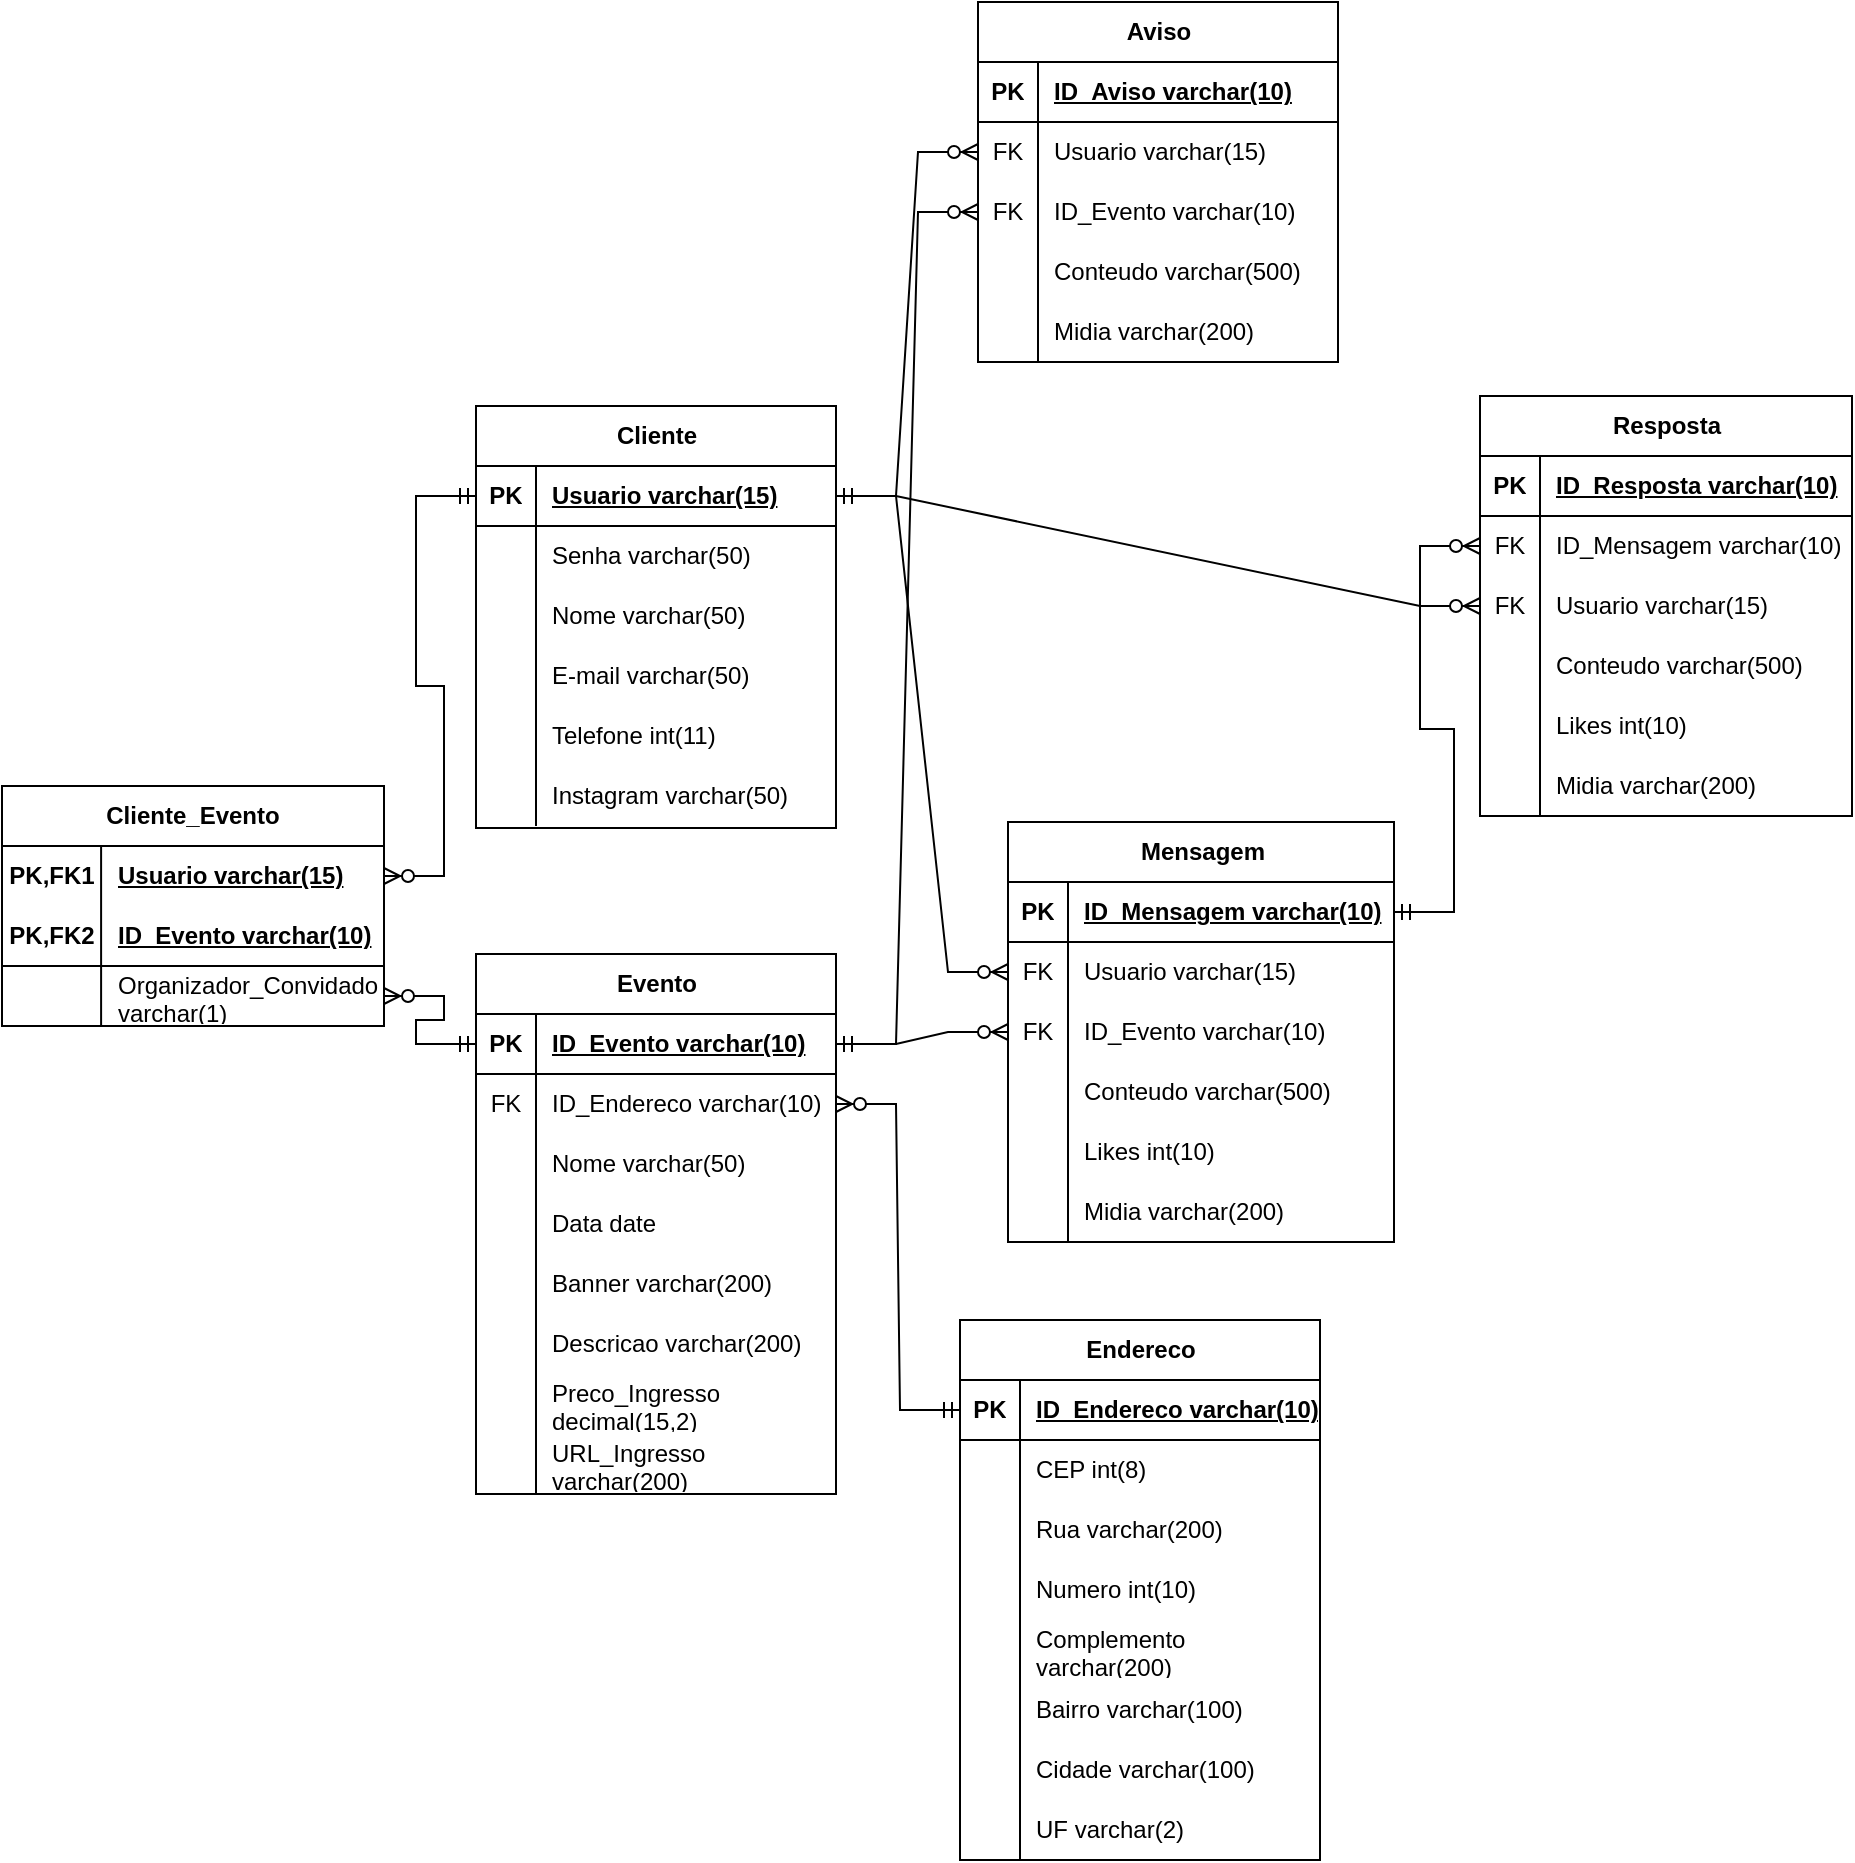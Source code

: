 <mxfile version="24.7.6">
  <diagram name="Página-1" id="jJqmHEJ5K1Vuz9QQ3Vk9">
    <mxGraphModel dx="1050" dy="1691" grid="0" gridSize="10" guides="1" tooltips="1" connect="1" arrows="1" fold="1" page="1" pageScale="1" pageWidth="827" pageHeight="1169" math="0" shadow="0">
      <root>
        <mxCell id="0" />
        <mxCell id="1" parent="0" />
        <mxCell id="68pgR6KiJydYzzByxqFR-1" value="Cliente" style="shape=table;startSize=30;container=1;collapsible=1;childLayout=tableLayout;fixedRows=1;rowLines=0;fontStyle=1;align=center;resizeLast=1;html=1;" vertex="1" parent="1">
          <mxGeometry x="247" y="132" width="180" height="211" as="geometry" />
        </mxCell>
        <mxCell id="68pgR6KiJydYzzByxqFR-2" value="" style="shape=tableRow;horizontal=0;startSize=0;swimlaneHead=0;swimlaneBody=0;fillColor=none;collapsible=0;dropTarget=0;points=[[0,0.5],[1,0.5]];portConstraint=eastwest;top=0;left=0;right=0;bottom=1;" vertex="1" parent="68pgR6KiJydYzzByxqFR-1">
          <mxGeometry y="30" width="180" height="30" as="geometry" />
        </mxCell>
        <mxCell id="68pgR6KiJydYzzByxqFR-3" value="PK" style="shape=partialRectangle;connectable=0;fillColor=none;top=0;left=0;bottom=0;right=0;fontStyle=1;overflow=hidden;whiteSpace=wrap;html=1;" vertex="1" parent="68pgR6KiJydYzzByxqFR-2">
          <mxGeometry width="30" height="30" as="geometry">
            <mxRectangle width="30" height="30" as="alternateBounds" />
          </mxGeometry>
        </mxCell>
        <mxCell id="68pgR6KiJydYzzByxqFR-4" value="Usuario varchar(15)&lt;span style=&quot;white-space: pre;&quot;&gt;&#x9;&lt;/span&gt;" style="shape=partialRectangle;connectable=0;fillColor=none;top=0;left=0;bottom=0;right=0;align=left;spacingLeft=6;fontStyle=5;overflow=hidden;whiteSpace=wrap;html=1;" vertex="1" parent="68pgR6KiJydYzzByxqFR-2">
          <mxGeometry x="30" width="150" height="30" as="geometry">
            <mxRectangle width="150" height="30" as="alternateBounds" />
          </mxGeometry>
        </mxCell>
        <mxCell id="68pgR6KiJydYzzByxqFR-5" value="" style="shape=tableRow;horizontal=0;startSize=0;swimlaneHead=0;swimlaneBody=0;fillColor=none;collapsible=0;dropTarget=0;points=[[0,0.5],[1,0.5]];portConstraint=eastwest;top=0;left=0;right=0;bottom=0;" vertex="1" parent="68pgR6KiJydYzzByxqFR-1">
          <mxGeometry y="60" width="180" height="30" as="geometry" />
        </mxCell>
        <mxCell id="68pgR6KiJydYzzByxqFR-6" value="" style="shape=partialRectangle;connectable=0;fillColor=none;top=0;left=0;bottom=0;right=0;editable=1;overflow=hidden;whiteSpace=wrap;html=1;" vertex="1" parent="68pgR6KiJydYzzByxqFR-5">
          <mxGeometry width="30" height="30" as="geometry">
            <mxRectangle width="30" height="30" as="alternateBounds" />
          </mxGeometry>
        </mxCell>
        <mxCell id="68pgR6KiJydYzzByxqFR-7" value="Senha varchar(50)" style="shape=partialRectangle;connectable=0;fillColor=none;top=0;left=0;bottom=0;right=0;align=left;spacingLeft=6;overflow=hidden;whiteSpace=wrap;html=1;" vertex="1" parent="68pgR6KiJydYzzByxqFR-5">
          <mxGeometry x="30" width="150" height="30" as="geometry">
            <mxRectangle width="150" height="30" as="alternateBounds" />
          </mxGeometry>
        </mxCell>
        <mxCell id="68pgR6KiJydYzzByxqFR-8" value="" style="shape=tableRow;horizontal=0;startSize=0;swimlaneHead=0;swimlaneBody=0;fillColor=none;collapsible=0;dropTarget=0;points=[[0,0.5],[1,0.5]];portConstraint=eastwest;top=0;left=0;right=0;bottom=0;" vertex="1" parent="68pgR6KiJydYzzByxqFR-1">
          <mxGeometry y="90" width="180" height="30" as="geometry" />
        </mxCell>
        <mxCell id="68pgR6KiJydYzzByxqFR-9" value="" style="shape=partialRectangle;connectable=0;fillColor=none;top=0;left=0;bottom=0;right=0;editable=1;overflow=hidden;whiteSpace=wrap;html=1;" vertex="1" parent="68pgR6KiJydYzzByxqFR-8">
          <mxGeometry width="30" height="30" as="geometry">
            <mxRectangle width="30" height="30" as="alternateBounds" />
          </mxGeometry>
        </mxCell>
        <mxCell id="68pgR6KiJydYzzByxqFR-10" value="Nome varchar(50)" style="shape=partialRectangle;connectable=0;fillColor=none;top=0;left=0;bottom=0;right=0;align=left;spacingLeft=6;overflow=hidden;whiteSpace=wrap;html=1;" vertex="1" parent="68pgR6KiJydYzzByxqFR-8">
          <mxGeometry x="30" width="150" height="30" as="geometry">
            <mxRectangle width="150" height="30" as="alternateBounds" />
          </mxGeometry>
        </mxCell>
        <mxCell id="68pgR6KiJydYzzByxqFR-11" value="" style="shape=tableRow;horizontal=0;startSize=0;swimlaneHead=0;swimlaneBody=0;fillColor=none;collapsible=0;dropTarget=0;points=[[0,0.5],[1,0.5]];portConstraint=eastwest;top=0;left=0;right=0;bottom=0;" vertex="1" parent="68pgR6KiJydYzzByxqFR-1">
          <mxGeometry y="120" width="180" height="30" as="geometry" />
        </mxCell>
        <mxCell id="68pgR6KiJydYzzByxqFR-12" value="" style="shape=partialRectangle;connectable=0;fillColor=none;top=0;left=0;bottom=0;right=0;editable=1;overflow=hidden;whiteSpace=wrap;html=1;" vertex="1" parent="68pgR6KiJydYzzByxqFR-11">
          <mxGeometry width="30" height="30" as="geometry">
            <mxRectangle width="30" height="30" as="alternateBounds" />
          </mxGeometry>
        </mxCell>
        <mxCell id="68pgR6KiJydYzzByxqFR-13" value="E-mail varchar(50)" style="shape=partialRectangle;connectable=0;fillColor=none;top=0;left=0;bottom=0;right=0;align=left;spacingLeft=6;overflow=hidden;whiteSpace=wrap;html=1;" vertex="1" parent="68pgR6KiJydYzzByxqFR-11">
          <mxGeometry x="30" width="150" height="30" as="geometry">
            <mxRectangle width="150" height="30" as="alternateBounds" />
          </mxGeometry>
        </mxCell>
        <mxCell id="68pgR6KiJydYzzByxqFR-14" value="" style="shape=tableRow;horizontal=0;startSize=0;swimlaneHead=0;swimlaneBody=0;fillColor=none;collapsible=0;dropTarget=0;points=[[0,0.5],[1,0.5]];portConstraint=eastwest;top=0;left=0;right=0;bottom=0;" vertex="1" parent="68pgR6KiJydYzzByxqFR-1">
          <mxGeometry y="150" width="180" height="30" as="geometry" />
        </mxCell>
        <mxCell id="68pgR6KiJydYzzByxqFR-15" value="" style="shape=partialRectangle;connectable=0;fillColor=none;top=0;left=0;bottom=0;right=0;editable=1;overflow=hidden;whiteSpace=wrap;html=1;" vertex="1" parent="68pgR6KiJydYzzByxqFR-14">
          <mxGeometry width="30" height="30" as="geometry">
            <mxRectangle width="30" height="30" as="alternateBounds" />
          </mxGeometry>
        </mxCell>
        <mxCell id="68pgR6KiJydYzzByxqFR-16" value="Telefone int(11)" style="shape=partialRectangle;connectable=0;fillColor=none;top=0;left=0;bottom=0;right=0;align=left;spacingLeft=6;overflow=hidden;whiteSpace=wrap;html=1;" vertex="1" parent="68pgR6KiJydYzzByxqFR-14">
          <mxGeometry x="30" width="150" height="30" as="geometry">
            <mxRectangle width="150" height="30" as="alternateBounds" />
          </mxGeometry>
        </mxCell>
        <mxCell id="68pgR6KiJydYzzByxqFR-17" value="" style="shape=tableRow;horizontal=0;startSize=0;swimlaneHead=0;swimlaneBody=0;fillColor=none;collapsible=0;dropTarget=0;points=[[0,0.5],[1,0.5]];portConstraint=eastwest;top=0;left=0;right=0;bottom=0;" vertex="1" parent="68pgR6KiJydYzzByxqFR-1">
          <mxGeometry y="180" width="180" height="30" as="geometry" />
        </mxCell>
        <mxCell id="68pgR6KiJydYzzByxqFR-18" value="" style="shape=partialRectangle;connectable=0;fillColor=none;top=0;left=0;bottom=0;right=0;editable=1;overflow=hidden;whiteSpace=wrap;html=1;" vertex="1" parent="68pgR6KiJydYzzByxqFR-17">
          <mxGeometry width="30" height="30" as="geometry">
            <mxRectangle width="30" height="30" as="alternateBounds" />
          </mxGeometry>
        </mxCell>
        <mxCell id="68pgR6KiJydYzzByxqFR-19" value="Instagram varchar(50)" style="shape=partialRectangle;connectable=0;fillColor=none;top=0;left=0;bottom=0;right=0;align=left;spacingLeft=6;overflow=hidden;whiteSpace=wrap;html=1;" vertex="1" parent="68pgR6KiJydYzzByxqFR-17">
          <mxGeometry x="30" width="150" height="30" as="geometry">
            <mxRectangle width="150" height="30" as="alternateBounds" />
          </mxGeometry>
        </mxCell>
        <mxCell id="68pgR6KiJydYzzByxqFR-24" value="Evento" style="shape=table;startSize=30;container=1;collapsible=1;childLayout=tableLayout;fixedRows=1;rowLines=0;fontStyle=1;align=center;resizeLast=1;html=1;" vertex="1" parent="1">
          <mxGeometry x="247" y="406" width="180" height="270" as="geometry" />
        </mxCell>
        <mxCell id="68pgR6KiJydYzzByxqFR-25" value="" style="shape=tableRow;horizontal=0;startSize=0;swimlaneHead=0;swimlaneBody=0;fillColor=none;collapsible=0;dropTarget=0;points=[[0,0.5],[1,0.5]];portConstraint=eastwest;top=0;left=0;right=0;bottom=1;" vertex="1" parent="68pgR6KiJydYzzByxqFR-24">
          <mxGeometry y="30" width="180" height="30" as="geometry" />
        </mxCell>
        <mxCell id="68pgR6KiJydYzzByxqFR-26" value="PK" style="shape=partialRectangle;connectable=0;fillColor=none;top=0;left=0;bottom=0;right=0;fontStyle=1;overflow=hidden;whiteSpace=wrap;html=1;" vertex="1" parent="68pgR6KiJydYzzByxqFR-25">
          <mxGeometry width="30" height="30" as="geometry">
            <mxRectangle width="30" height="30" as="alternateBounds" />
          </mxGeometry>
        </mxCell>
        <mxCell id="68pgR6KiJydYzzByxqFR-27" value="ID_Evento varchar(10)" style="shape=partialRectangle;connectable=0;fillColor=none;top=0;left=0;bottom=0;right=0;align=left;spacingLeft=6;fontStyle=5;overflow=hidden;whiteSpace=wrap;html=1;" vertex="1" parent="68pgR6KiJydYzzByxqFR-25">
          <mxGeometry x="30" width="150" height="30" as="geometry">
            <mxRectangle width="150" height="30" as="alternateBounds" />
          </mxGeometry>
        </mxCell>
        <mxCell id="68pgR6KiJydYzzByxqFR-28" value="" style="shape=tableRow;horizontal=0;startSize=0;swimlaneHead=0;swimlaneBody=0;fillColor=none;collapsible=0;dropTarget=0;points=[[0,0.5],[1,0.5]];portConstraint=eastwest;top=0;left=0;right=0;bottom=0;" vertex="1" parent="68pgR6KiJydYzzByxqFR-24">
          <mxGeometry y="60" width="180" height="30" as="geometry" />
        </mxCell>
        <mxCell id="68pgR6KiJydYzzByxqFR-29" value="FK" style="shape=partialRectangle;connectable=0;fillColor=none;top=0;left=0;bottom=0;right=0;editable=1;overflow=hidden;whiteSpace=wrap;html=1;" vertex="1" parent="68pgR6KiJydYzzByxqFR-28">
          <mxGeometry width="30" height="30" as="geometry">
            <mxRectangle width="30" height="30" as="alternateBounds" />
          </mxGeometry>
        </mxCell>
        <mxCell id="68pgR6KiJydYzzByxqFR-30" value="ID_Endereco varchar(10)" style="shape=partialRectangle;connectable=0;fillColor=none;top=0;left=0;bottom=0;right=0;align=left;spacingLeft=6;overflow=hidden;whiteSpace=wrap;html=1;" vertex="1" parent="68pgR6KiJydYzzByxqFR-28">
          <mxGeometry x="30" width="150" height="30" as="geometry">
            <mxRectangle width="150" height="30" as="alternateBounds" />
          </mxGeometry>
        </mxCell>
        <mxCell id="68pgR6KiJydYzzByxqFR-31" value="" style="shape=tableRow;horizontal=0;startSize=0;swimlaneHead=0;swimlaneBody=0;fillColor=none;collapsible=0;dropTarget=0;points=[[0,0.5],[1,0.5]];portConstraint=eastwest;top=0;left=0;right=0;bottom=0;" vertex="1" parent="68pgR6KiJydYzzByxqFR-24">
          <mxGeometry y="90" width="180" height="30" as="geometry" />
        </mxCell>
        <mxCell id="68pgR6KiJydYzzByxqFR-32" value="" style="shape=partialRectangle;connectable=0;fillColor=none;top=0;left=0;bottom=0;right=0;editable=1;overflow=hidden;whiteSpace=wrap;html=1;" vertex="1" parent="68pgR6KiJydYzzByxqFR-31">
          <mxGeometry width="30" height="30" as="geometry">
            <mxRectangle width="30" height="30" as="alternateBounds" />
          </mxGeometry>
        </mxCell>
        <mxCell id="68pgR6KiJydYzzByxqFR-33" value="Nome varchar(50)" style="shape=partialRectangle;connectable=0;fillColor=none;top=0;left=0;bottom=0;right=0;align=left;spacingLeft=6;overflow=hidden;whiteSpace=wrap;html=1;" vertex="1" parent="68pgR6KiJydYzzByxqFR-31">
          <mxGeometry x="30" width="150" height="30" as="geometry">
            <mxRectangle width="150" height="30" as="alternateBounds" />
          </mxGeometry>
        </mxCell>
        <mxCell id="68pgR6KiJydYzzByxqFR-34" value="" style="shape=tableRow;horizontal=0;startSize=0;swimlaneHead=0;swimlaneBody=0;fillColor=none;collapsible=0;dropTarget=0;points=[[0,0.5],[1,0.5]];portConstraint=eastwest;top=0;left=0;right=0;bottom=0;" vertex="1" parent="68pgR6KiJydYzzByxqFR-24">
          <mxGeometry y="120" width="180" height="30" as="geometry" />
        </mxCell>
        <mxCell id="68pgR6KiJydYzzByxqFR-35" value="" style="shape=partialRectangle;connectable=0;fillColor=none;top=0;left=0;bottom=0;right=0;editable=1;overflow=hidden;whiteSpace=wrap;html=1;" vertex="1" parent="68pgR6KiJydYzzByxqFR-34">
          <mxGeometry width="30" height="30" as="geometry">
            <mxRectangle width="30" height="30" as="alternateBounds" />
          </mxGeometry>
        </mxCell>
        <mxCell id="68pgR6KiJydYzzByxqFR-36" value="Data date" style="shape=partialRectangle;connectable=0;fillColor=none;top=0;left=0;bottom=0;right=0;align=left;spacingLeft=6;overflow=hidden;whiteSpace=wrap;html=1;" vertex="1" parent="68pgR6KiJydYzzByxqFR-34">
          <mxGeometry x="30" width="150" height="30" as="geometry">
            <mxRectangle width="150" height="30" as="alternateBounds" />
          </mxGeometry>
        </mxCell>
        <mxCell id="68pgR6KiJydYzzByxqFR-37" value="" style="shape=tableRow;horizontal=0;startSize=0;swimlaneHead=0;swimlaneBody=0;fillColor=none;collapsible=0;dropTarget=0;points=[[0,0.5],[1,0.5]];portConstraint=eastwest;top=0;left=0;right=0;bottom=0;" vertex="1" parent="68pgR6KiJydYzzByxqFR-24">
          <mxGeometry y="150" width="180" height="30" as="geometry" />
        </mxCell>
        <mxCell id="68pgR6KiJydYzzByxqFR-38" value="" style="shape=partialRectangle;connectable=0;fillColor=none;top=0;left=0;bottom=0;right=0;editable=1;overflow=hidden;whiteSpace=wrap;html=1;" vertex="1" parent="68pgR6KiJydYzzByxqFR-37">
          <mxGeometry width="30" height="30" as="geometry">
            <mxRectangle width="30" height="30" as="alternateBounds" />
          </mxGeometry>
        </mxCell>
        <mxCell id="68pgR6KiJydYzzByxqFR-39" value="Banner varchar(200)" style="shape=partialRectangle;connectable=0;fillColor=none;top=0;left=0;bottom=0;right=0;align=left;spacingLeft=6;overflow=hidden;whiteSpace=wrap;html=1;" vertex="1" parent="68pgR6KiJydYzzByxqFR-37">
          <mxGeometry x="30" width="150" height="30" as="geometry">
            <mxRectangle width="150" height="30" as="alternateBounds" />
          </mxGeometry>
        </mxCell>
        <mxCell id="68pgR6KiJydYzzByxqFR-40" value="" style="shape=tableRow;horizontal=0;startSize=0;swimlaneHead=0;swimlaneBody=0;fillColor=none;collapsible=0;dropTarget=0;points=[[0,0.5],[1,0.5]];portConstraint=eastwest;top=0;left=0;right=0;bottom=0;" vertex="1" parent="68pgR6KiJydYzzByxqFR-24">
          <mxGeometry y="180" width="180" height="30" as="geometry" />
        </mxCell>
        <mxCell id="68pgR6KiJydYzzByxqFR-41" value="" style="shape=partialRectangle;connectable=0;fillColor=none;top=0;left=0;bottom=0;right=0;editable=1;overflow=hidden;whiteSpace=wrap;html=1;" vertex="1" parent="68pgR6KiJydYzzByxqFR-40">
          <mxGeometry width="30" height="30" as="geometry">
            <mxRectangle width="30" height="30" as="alternateBounds" />
          </mxGeometry>
        </mxCell>
        <mxCell id="68pgR6KiJydYzzByxqFR-42" value="Descricao varchar(200)" style="shape=partialRectangle;connectable=0;fillColor=none;top=0;left=0;bottom=0;right=0;align=left;spacingLeft=6;overflow=hidden;whiteSpace=wrap;html=1;" vertex="1" parent="68pgR6KiJydYzzByxqFR-40">
          <mxGeometry x="30" width="150" height="30" as="geometry">
            <mxRectangle width="150" height="30" as="alternateBounds" />
          </mxGeometry>
        </mxCell>
        <mxCell id="68pgR6KiJydYzzByxqFR-43" value="" style="shape=tableRow;horizontal=0;startSize=0;swimlaneHead=0;swimlaneBody=0;fillColor=none;collapsible=0;dropTarget=0;points=[[0,0.5],[1,0.5]];portConstraint=eastwest;top=0;left=0;right=0;bottom=0;" vertex="1" parent="68pgR6KiJydYzzByxqFR-24">
          <mxGeometry y="210" width="180" height="30" as="geometry" />
        </mxCell>
        <mxCell id="68pgR6KiJydYzzByxqFR-44" value="" style="shape=partialRectangle;connectable=0;fillColor=none;top=0;left=0;bottom=0;right=0;editable=1;overflow=hidden;whiteSpace=wrap;html=1;" vertex="1" parent="68pgR6KiJydYzzByxqFR-43">
          <mxGeometry width="30" height="30" as="geometry">
            <mxRectangle width="30" height="30" as="alternateBounds" />
          </mxGeometry>
        </mxCell>
        <mxCell id="68pgR6KiJydYzzByxqFR-45" value="Preco_Ingresso decimal(15,2)" style="shape=partialRectangle;connectable=0;fillColor=none;top=0;left=0;bottom=0;right=0;align=left;spacingLeft=6;overflow=hidden;whiteSpace=wrap;html=1;" vertex="1" parent="68pgR6KiJydYzzByxqFR-43">
          <mxGeometry x="30" width="150" height="30" as="geometry">
            <mxRectangle width="150" height="30" as="alternateBounds" />
          </mxGeometry>
        </mxCell>
        <mxCell id="68pgR6KiJydYzzByxqFR-46" value="" style="shape=tableRow;horizontal=0;startSize=0;swimlaneHead=0;swimlaneBody=0;fillColor=none;collapsible=0;dropTarget=0;points=[[0,0.5],[1,0.5]];portConstraint=eastwest;top=0;left=0;right=0;bottom=0;" vertex="1" parent="68pgR6KiJydYzzByxqFR-24">
          <mxGeometry y="240" width="180" height="30" as="geometry" />
        </mxCell>
        <mxCell id="68pgR6KiJydYzzByxqFR-47" value="" style="shape=partialRectangle;connectable=0;fillColor=none;top=0;left=0;bottom=0;right=0;editable=1;overflow=hidden;whiteSpace=wrap;html=1;" vertex="1" parent="68pgR6KiJydYzzByxqFR-46">
          <mxGeometry width="30" height="30" as="geometry">
            <mxRectangle width="30" height="30" as="alternateBounds" />
          </mxGeometry>
        </mxCell>
        <mxCell id="68pgR6KiJydYzzByxqFR-48" value="URL_Ingresso varchar(200)" style="shape=partialRectangle;connectable=0;fillColor=none;top=0;left=0;bottom=0;right=0;align=left;spacingLeft=6;overflow=hidden;whiteSpace=wrap;html=1;" vertex="1" parent="68pgR6KiJydYzzByxqFR-46">
          <mxGeometry x="30" width="150" height="30" as="geometry">
            <mxRectangle width="150" height="30" as="alternateBounds" />
          </mxGeometry>
        </mxCell>
        <mxCell id="68pgR6KiJydYzzByxqFR-62" value="Cliente_Evento" style="shape=table;startSize=30;container=1;collapsible=1;childLayout=tableLayout;fixedRows=1;rowLines=0;fontStyle=1;align=center;resizeLast=1;html=1;whiteSpace=wrap;" vertex="1" parent="1">
          <mxGeometry x="10" y="322" width="191" height="120" as="geometry" />
        </mxCell>
        <mxCell id="68pgR6KiJydYzzByxqFR-63" value="" style="shape=tableRow;horizontal=0;startSize=0;swimlaneHead=0;swimlaneBody=0;fillColor=none;collapsible=0;dropTarget=0;points=[[0,0.5],[1,0.5]];portConstraint=eastwest;top=0;left=0;right=0;bottom=0;html=1;" vertex="1" parent="68pgR6KiJydYzzByxqFR-62">
          <mxGeometry y="30" width="191" height="30" as="geometry" />
        </mxCell>
        <mxCell id="68pgR6KiJydYzzByxqFR-64" value="PK,FK1" style="shape=partialRectangle;connectable=0;fillColor=none;top=0;left=0;bottom=0;right=0;fontStyle=1;overflow=hidden;html=1;whiteSpace=wrap;" vertex="1" parent="68pgR6KiJydYzzByxqFR-63">
          <mxGeometry width="49.55" height="30" as="geometry">
            <mxRectangle width="49.55" height="30" as="alternateBounds" />
          </mxGeometry>
        </mxCell>
        <mxCell id="68pgR6KiJydYzzByxqFR-65" value="Usuario varchar(15)" style="shape=partialRectangle;connectable=0;fillColor=none;top=0;left=0;bottom=0;right=0;align=left;spacingLeft=6;fontStyle=5;overflow=hidden;html=1;whiteSpace=wrap;" vertex="1" parent="68pgR6KiJydYzzByxqFR-63">
          <mxGeometry x="49.55" width="141.45" height="30" as="geometry">
            <mxRectangle width="141.45" height="30" as="alternateBounds" />
          </mxGeometry>
        </mxCell>
        <mxCell id="68pgR6KiJydYzzByxqFR-66" value="" style="shape=tableRow;horizontal=0;startSize=0;swimlaneHead=0;swimlaneBody=0;fillColor=none;collapsible=0;dropTarget=0;points=[[0,0.5],[1,0.5]];portConstraint=eastwest;top=0;left=0;right=0;bottom=1;html=1;" vertex="1" parent="68pgR6KiJydYzzByxqFR-62">
          <mxGeometry y="60" width="191" height="30" as="geometry" />
        </mxCell>
        <mxCell id="68pgR6KiJydYzzByxqFR-67" value="PK,FK2" style="shape=partialRectangle;connectable=0;fillColor=none;top=0;left=0;bottom=0;right=0;fontStyle=1;overflow=hidden;html=1;whiteSpace=wrap;" vertex="1" parent="68pgR6KiJydYzzByxqFR-66">
          <mxGeometry width="49.55" height="30" as="geometry">
            <mxRectangle width="49.55" height="30" as="alternateBounds" />
          </mxGeometry>
        </mxCell>
        <mxCell id="68pgR6KiJydYzzByxqFR-68" value="ID_Evento varchar(10)" style="shape=partialRectangle;connectable=0;fillColor=none;top=0;left=0;bottom=0;right=0;align=left;spacingLeft=6;fontStyle=5;overflow=hidden;html=1;whiteSpace=wrap;" vertex="1" parent="68pgR6KiJydYzzByxqFR-66">
          <mxGeometry x="49.55" width="141.45" height="30" as="geometry">
            <mxRectangle width="141.45" height="30" as="alternateBounds" />
          </mxGeometry>
        </mxCell>
        <mxCell id="68pgR6KiJydYzzByxqFR-69" value="" style="shape=tableRow;horizontal=0;startSize=0;swimlaneHead=0;swimlaneBody=0;fillColor=none;collapsible=0;dropTarget=0;points=[[0,0.5],[1,0.5]];portConstraint=eastwest;top=0;left=0;right=0;bottom=0;html=1;" vertex="1" parent="68pgR6KiJydYzzByxqFR-62">
          <mxGeometry y="90" width="191" height="30" as="geometry" />
        </mxCell>
        <mxCell id="68pgR6KiJydYzzByxqFR-70" value="" style="shape=partialRectangle;connectable=0;fillColor=none;top=0;left=0;bottom=0;right=0;editable=1;overflow=hidden;html=1;whiteSpace=wrap;" vertex="1" parent="68pgR6KiJydYzzByxqFR-69">
          <mxGeometry width="49.55" height="30" as="geometry">
            <mxRectangle width="49.55" height="30" as="alternateBounds" />
          </mxGeometry>
        </mxCell>
        <mxCell id="68pgR6KiJydYzzByxqFR-71" value="Organizador_Convidado varchar(1)" style="shape=partialRectangle;connectable=0;fillColor=none;top=0;left=0;bottom=0;right=0;align=left;spacingLeft=6;overflow=hidden;html=1;whiteSpace=wrap;" vertex="1" parent="68pgR6KiJydYzzByxqFR-69">
          <mxGeometry x="49.55" width="141.45" height="30" as="geometry">
            <mxRectangle width="141.45" height="30" as="alternateBounds" />
          </mxGeometry>
        </mxCell>
        <mxCell id="68pgR6KiJydYzzByxqFR-78" value="" style="edgeStyle=entityRelationEdgeStyle;fontSize=12;html=1;endArrow=ERzeroToMany;startArrow=ERmandOne;rounded=0;exitX=0;exitY=0.5;exitDx=0;exitDy=0;entryX=1;entryY=0.5;entryDx=0;entryDy=0;" edge="1" parent="1" source="68pgR6KiJydYzzByxqFR-2" target="68pgR6KiJydYzzByxqFR-63">
          <mxGeometry width="100" height="100" relative="1" as="geometry">
            <mxPoint x="362" y="376" as="sourcePoint" />
            <mxPoint x="462" y="276" as="targetPoint" />
          </mxGeometry>
        </mxCell>
        <mxCell id="68pgR6KiJydYzzByxqFR-79" value="" style="edgeStyle=entityRelationEdgeStyle;fontSize=12;html=1;endArrow=ERzeroToMany;startArrow=ERmandOne;rounded=0;exitX=0;exitY=0.5;exitDx=0;exitDy=0;entryX=1;entryY=0.5;entryDx=0;entryDy=0;" edge="1" parent="1" source="68pgR6KiJydYzzByxqFR-25" target="68pgR6KiJydYzzByxqFR-69">
          <mxGeometry width="100" height="100" relative="1" as="geometry">
            <mxPoint x="233" y="498" as="sourcePoint" />
            <mxPoint x="279" y="421" as="targetPoint" />
          </mxGeometry>
        </mxCell>
        <mxCell id="68pgR6KiJydYzzByxqFR-83" value="Endereco" style="shape=table;startSize=30;container=1;collapsible=1;childLayout=tableLayout;fixedRows=1;rowLines=0;fontStyle=1;align=center;resizeLast=1;html=1;" vertex="1" parent="1">
          <mxGeometry x="489" y="589" width="180" height="270" as="geometry" />
        </mxCell>
        <mxCell id="68pgR6KiJydYzzByxqFR-84" value="" style="shape=tableRow;horizontal=0;startSize=0;swimlaneHead=0;swimlaneBody=0;fillColor=none;collapsible=0;dropTarget=0;points=[[0,0.5],[1,0.5]];portConstraint=eastwest;top=0;left=0;right=0;bottom=1;" vertex="1" parent="68pgR6KiJydYzzByxqFR-83">
          <mxGeometry y="30" width="180" height="30" as="geometry" />
        </mxCell>
        <mxCell id="68pgR6KiJydYzzByxqFR-85" value="PK" style="shape=partialRectangle;connectable=0;fillColor=none;top=0;left=0;bottom=0;right=0;fontStyle=1;overflow=hidden;whiteSpace=wrap;html=1;" vertex="1" parent="68pgR6KiJydYzzByxqFR-84">
          <mxGeometry width="30" height="30" as="geometry">
            <mxRectangle width="30" height="30" as="alternateBounds" />
          </mxGeometry>
        </mxCell>
        <mxCell id="68pgR6KiJydYzzByxqFR-86" value="ID_Endereco varchar(10)" style="shape=partialRectangle;connectable=0;fillColor=none;top=0;left=0;bottom=0;right=0;align=left;spacingLeft=6;fontStyle=5;overflow=hidden;whiteSpace=wrap;html=1;" vertex="1" parent="68pgR6KiJydYzzByxqFR-84">
          <mxGeometry x="30" width="150" height="30" as="geometry">
            <mxRectangle width="150" height="30" as="alternateBounds" />
          </mxGeometry>
        </mxCell>
        <mxCell id="68pgR6KiJydYzzByxqFR-87" value="" style="shape=tableRow;horizontal=0;startSize=0;swimlaneHead=0;swimlaneBody=0;fillColor=none;collapsible=0;dropTarget=0;points=[[0,0.5],[1,0.5]];portConstraint=eastwest;top=0;left=0;right=0;bottom=0;" vertex="1" parent="68pgR6KiJydYzzByxqFR-83">
          <mxGeometry y="60" width="180" height="30" as="geometry" />
        </mxCell>
        <mxCell id="68pgR6KiJydYzzByxqFR-88" value="" style="shape=partialRectangle;connectable=0;fillColor=none;top=0;left=0;bottom=0;right=0;editable=1;overflow=hidden;whiteSpace=wrap;html=1;" vertex="1" parent="68pgR6KiJydYzzByxqFR-87">
          <mxGeometry width="30" height="30" as="geometry">
            <mxRectangle width="30" height="30" as="alternateBounds" />
          </mxGeometry>
        </mxCell>
        <mxCell id="68pgR6KiJydYzzByxqFR-89" value="CEP int(8)" style="shape=partialRectangle;connectable=0;fillColor=none;top=0;left=0;bottom=0;right=0;align=left;spacingLeft=6;overflow=hidden;whiteSpace=wrap;html=1;" vertex="1" parent="68pgR6KiJydYzzByxqFR-87">
          <mxGeometry x="30" width="150" height="30" as="geometry">
            <mxRectangle width="150" height="30" as="alternateBounds" />
          </mxGeometry>
        </mxCell>
        <mxCell id="68pgR6KiJydYzzByxqFR-90" value="" style="shape=tableRow;horizontal=0;startSize=0;swimlaneHead=0;swimlaneBody=0;fillColor=none;collapsible=0;dropTarget=0;points=[[0,0.5],[1,0.5]];portConstraint=eastwest;top=0;left=0;right=0;bottom=0;" vertex="1" parent="68pgR6KiJydYzzByxqFR-83">
          <mxGeometry y="90" width="180" height="30" as="geometry" />
        </mxCell>
        <mxCell id="68pgR6KiJydYzzByxqFR-91" value="" style="shape=partialRectangle;connectable=0;fillColor=none;top=0;left=0;bottom=0;right=0;editable=1;overflow=hidden;whiteSpace=wrap;html=1;" vertex="1" parent="68pgR6KiJydYzzByxqFR-90">
          <mxGeometry width="30" height="30" as="geometry">
            <mxRectangle width="30" height="30" as="alternateBounds" />
          </mxGeometry>
        </mxCell>
        <mxCell id="68pgR6KiJydYzzByxqFR-92" value="Rua varchar(200)" style="shape=partialRectangle;connectable=0;fillColor=none;top=0;left=0;bottom=0;right=0;align=left;spacingLeft=6;overflow=hidden;whiteSpace=wrap;html=1;" vertex="1" parent="68pgR6KiJydYzzByxqFR-90">
          <mxGeometry x="30" width="150" height="30" as="geometry">
            <mxRectangle width="150" height="30" as="alternateBounds" />
          </mxGeometry>
        </mxCell>
        <mxCell id="68pgR6KiJydYzzByxqFR-93" value="" style="shape=tableRow;horizontal=0;startSize=0;swimlaneHead=0;swimlaneBody=0;fillColor=none;collapsible=0;dropTarget=0;points=[[0,0.5],[1,0.5]];portConstraint=eastwest;top=0;left=0;right=0;bottom=0;" vertex="1" parent="68pgR6KiJydYzzByxqFR-83">
          <mxGeometry y="120" width="180" height="30" as="geometry" />
        </mxCell>
        <mxCell id="68pgR6KiJydYzzByxqFR-94" value="" style="shape=partialRectangle;connectable=0;fillColor=none;top=0;left=0;bottom=0;right=0;editable=1;overflow=hidden;whiteSpace=wrap;html=1;" vertex="1" parent="68pgR6KiJydYzzByxqFR-93">
          <mxGeometry width="30" height="30" as="geometry">
            <mxRectangle width="30" height="30" as="alternateBounds" />
          </mxGeometry>
        </mxCell>
        <mxCell id="68pgR6KiJydYzzByxqFR-95" value="Numero int(10)" style="shape=partialRectangle;connectable=0;fillColor=none;top=0;left=0;bottom=0;right=0;align=left;spacingLeft=6;overflow=hidden;whiteSpace=wrap;html=1;" vertex="1" parent="68pgR6KiJydYzzByxqFR-93">
          <mxGeometry x="30" width="150" height="30" as="geometry">
            <mxRectangle width="150" height="30" as="alternateBounds" />
          </mxGeometry>
        </mxCell>
        <mxCell id="68pgR6KiJydYzzByxqFR-96" value="" style="shape=tableRow;horizontal=0;startSize=0;swimlaneHead=0;swimlaneBody=0;fillColor=none;collapsible=0;dropTarget=0;points=[[0,0.5],[1,0.5]];portConstraint=eastwest;top=0;left=0;right=0;bottom=0;" vertex="1" parent="68pgR6KiJydYzzByxqFR-83">
          <mxGeometry y="150" width="180" height="30" as="geometry" />
        </mxCell>
        <mxCell id="68pgR6KiJydYzzByxqFR-97" value="" style="shape=partialRectangle;connectable=0;fillColor=none;top=0;left=0;bottom=0;right=0;editable=1;overflow=hidden;whiteSpace=wrap;html=1;" vertex="1" parent="68pgR6KiJydYzzByxqFR-96">
          <mxGeometry width="30" height="30" as="geometry">
            <mxRectangle width="30" height="30" as="alternateBounds" />
          </mxGeometry>
        </mxCell>
        <mxCell id="68pgR6KiJydYzzByxqFR-98" value="Complemento varchar(200)" style="shape=partialRectangle;connectable=0;fillColor=none;top=0;left=0;bottom=0;right=0;align=left;spacingLeft=6;overflow=hidden;whiteSpace=wrap;html=1;" vertex="1" parent="68pgR6KiJydYzzByxqFR-96">
          <mxGeometry x="30" width="150" height="30" as="geometry">
            <mxRectangle width="150" height="30" as="alternateBounds" />
          </mxGeometry>
        </mxCell>
        <mxCell id="68pgR6KiJydYzzByxqFR-115" value="" style="shape=tableRow;horizontal=0;startSize=0;swimlaneHead=0;swimlaneBody=0;fillColor=none;collapsible=0;dropTarget=0;points=[[0,0.5],[1,0.5]];portConstraint=eastwest;top=0;left=0;right=0;bottom=0;" vertex="1" parent="68pgR6KiJydYzzByxqFR-83">
          <mxGeometry y="180" width="180" height="30" as="geometry" />
        </mxCell>
        <mxCell id="68pgR6KiJydYzzByxqFR-116" value="" style="shape=partialRectangle;connectable=0;fillColor=none;top=0;left=0;bottom=0;right=0;editable=1;overflow=hidden;whiteSpace=wrap;html=1;" vertex="1" parent="68pgR6KiJydYzzByxqFR-115">
          <mxGeometry width="30" height="30" as="geometry">
            <mxRectangle width="30" height="30" as="alternateBounds" />
          </mxGeometry>
        </mxCell>
        <mxCell id="68pgR6KiJydYzzByxqFR-117" value="Bairro varchar(100)" style="shape=partialRectangle;connectable=0;fillColor=none;top=0;left=0;bottom=0;right=0;align=left;spacingLeft=6;overflow=hidden;whiteSpace=wrap;html=1;" vertex="1" parent="68pgR6KiJydYzzByxqFR-115">
          <mxGeometry x="30" width="150" height="30" as="geometry">
            <mxRectangle width="150" height="30" as="alternateBounds" />
          </mxGeometry>
        </mxCell>
        <mxCell id="68pgR6KiJydYzzByxqFR-118" value="" style="shape=tableRow;horizontal=0;startSize=0;swimlaneHead=0;swimlaneBody=0;fillColor=none;collapsible=0;dropTarget=0;points=[[0,0.5],[1,0.5]];portConstraint=eastwest;top=0;left=0;right=0;bottom=0;" vertex="1" parent="68pgR6KiJydYzzByxqFR-83">
          <mxGeometry y="210" width="180" height="30" as="geometry" />
        </mxCell>
        <mxCell id="68pgR6KiJydYzzByxqFR-119" value="" style="shape=partialRectangle;connectable=0;fillColor=none;top=0;left=0;bottom=0;right=0;editable=1;overflow=hidden;whiteSpace=wrap;html=1;" vertex="1" parent="68pgR6KiJydYzzByxqFR-118">
          <mxGeometry width="30" height="30" as="geometry">
            <mxRectangle width="30" height="30" as="alternateBounds" />
          </mxGeometry>
        </mxCell>
        <mxCell id="68pgR6KiJydYzzByxqFR-120" value="Cidade varchar(100)" style="shape=partialRectangle;connectable=0;fillColor=none;top=0;left=0;bottom=0;right=0;align=left;spacingLeft=6;overflow=hidden;whiteSpace=wrap;html=1;" vertex="1" parent="68pgR6KiJydYzzByxqFR-118">
          <mxGeometry x="30" width="150" height="30" as="geometry">
            <mxRectangle width="150" height="30" as="alternateBounds" />
          </mxGeometry>
        </mxCell>
        <mxCell id="68pgR6KiJydYzzByxqFR-121" value="" style="shape=tableRow;horizontal=0;startSize=0;swimlaneHead=0;swimlaneBody=0;fillColor=none;collapsible=0;dropTarget=0;points=[[0,0.5],[1,0.5]];portConstraint=eastwest;top=0;left=0;right=0;bottom=0;" vertex="1" parent="68pgR6KiJydYzzByxqFR-83">
          <mxGeometry y="240" width="180" height="30" as="geometry" />
        </mxCell>
        <mxCell id="68pgR6KiJydYzzByxqFR-122" value="" style="shape=partialRectangle;connectable=0;fillColor=none;top=0;left=0;bottom=0;right=0;editable=1;overflow=hidden;whiteSpace=wrap;html=1;" vertex="1" parent="68pgR6KiJydYzzByxqFR-121">
          <mxGeometry width="30" height="30" as="geometry">
            <mxRectangle width="30" height="30" as="alternateBounds" />
          </mxGeometry>
        </mxCell>
        <mxCell id="68pgR6KiJydYzzByxqFR-123" value="UF varchar(2)" style="shape=partialRectangle;connectable=0;fillColor=none;top=0;left=0;bottom=0;right=0;align=left;spacingLeft=6;overflow=hidden;whiteSpace=wrap;html=1;" vertex="1" parent="68pgR6KiJydYzzByxqFR-121">
          <mxGeometry x="30" width="150" height="30" as="geometry">
            <mxRectangle width="150" height="30" as="alternateBounds" />
          </mxGeometry>
        </mxCell>
        <mxCell id="68pgR6KiJydYzzByxqFR-124" value="" style="edgeStyle=entityRelationEdgeStyle;fontSize=12;html=1;endArrow=ERzeroToMany;startArrow=ERmandOne;rounded=0;entryX=1;entryY=0.5;entryDx=0;entryDy=0;exitX=0;exitY=0.5;exitDx=0;exitDy=0;" edge="1" parent="1" source="68pgR6KiJydYzzByxqFR-84" target="68pgR6KiJydYzzByxqFR-28">
          <mxGeometry width="100" height="100" relative="1" as="geometry">
            <mxPoint x="362" y="529" as="sourcePoint" />
            <mxPoint x="462" y="429" as="targetPoint" />
          </mxGeometry>
        </mxCell>
        <mxCell id="68pgR6KiJydYzzByxqFR-125" value="Mensagem" style="shape=table;startSize=30;container=1;collapsible=1;childLayout=tableLayout;fixedRows=1;rowLines=0;fontStyle=1;align=center;resizeLast=1;html=1;" vertex="1" parent="1">
          <mxGeometry x="513" y="340" width="193" height="210" as="geometry" />
        </mxCell>
        <mxCell id="68pgR6KiJydYzzByxqFR-126" value="" style="shape=tableRow;horizontal=0;startSize=0;swimlaneHead=0;swimlaneBody=0;fillColor=none;collapsible=0;dropTarget=0;points=[[0,0.5],[1,0.5]];portConstraint=eastwest;top=0;left=0;right=0;bottom=1;" vertex="1" parent="68pgR6KiJydYzzByxqFR-125">
          <mxGeometry y="30" width="193" height="30" as="geometry" />
        </mxCell>
        <mxCell id="68pgR6KiJydYzzByxqFR-127" value="PK" style="shape=partialRectangle;connectable=0;fillColor=none;top=0;left=0;bottom=0;right=0;fontStyle=1;overflow=hidden;whiteSpace=wrap;html=1;" vertex="1" parent="68pgR6KiJydYzzByxqFR-126">
          <mxGeometry width="30" height="30" as="geometry">
            <mxRectangle width="30" height="30" as="alternateBounds" />
          </mxGeometry>
        </mxCell>
        <mxCell id="68pgR6KiJydYzzByxqFR-128" value="ID_Mensagem varchar(10)" style="shape=partialRectangle;connectable=0;fillColor=none;top=0;left=0;bottom=0;right=0;align=left;spacingLeft=6;fontStyle=5;overflow=hidden;whiteSpace=wrap;html=1;" vertex="1" parent="68pgR6KiJydYzzByxqFR-126">
          <mxGeometry x="30" width="163" height="30" as="geometry">
            <mxRectangle width="163" height="30" as="alternateBounds" />
          </mxGeometry>
        </mxCell>
        <mxCell id="68pgR6KiJydYzzByxqFR-129" value="" style="shape=tableRow;horizontal=0;startSize=0;swimlaneHead=0;swimlaneBody=0;fillColor=none;collapsible=0;dropTarget=0;points=[[0,0.5],[1,0.5]];portConstraint=eastwest;top=0;left=0;right=0;bottom=0;" vertex="1" parent="68pgR6KiJydYzzByxqFR-125">
          <mxGeometry y="60" width="193" height="30" as="geometry" />
        </mxCell>
        <mxCell id="68pgR6KiJydYzzByxqFR-130" value="FK" style="shape=partialRectangle;connectable=0;fillColor=none;top=0;left=0;bottom=0;right=0;editable=1;overflow=hidden;whiteSpace=wrap;html=1;" vertex="1" parent="68pgR6KiJydYzzByxqFR-129">
          <mxGeometry width="30" height="30" as="geometry">
            <mxRectangle width="30" height="30" as="alternateBounds" />
          </mxGeometry>
        </mxCell>
        <mxCell id="68pgR6KiJydYzzByxqFR-131" value="Usuario varchar(15)" style="shape=partialRectangle;connectable=0;fillColor=none;top=0;left=0;bottom=0;right=0;align=left;spacingLeft=6;overflow=hidden;whiteSpace=wrap;html=1;" vertex="1" parent="68pgR6KiJydYzzByxqFR-129">
          <mxGeometry x="30" width="163" height="30" as="geometry">
            <mxRectangle width="163" height="30" as="alternateBounds" />
          </mxGeometry>
        </mxCell>
        <mxCell id="68pgR6KiJydYzzByxqFR-132" value="" style="shape=tableRow;horizontal=0;startSize=0;swimlaneHead=0;swimlaneBody=0;fillColor=none;collapsible=0;dropTarget=0;points=[[0,0.5],[1,0.5]];portConstraint=eastwest;top=0;left=0;right=0;bottom=0;" vertex="1" parent="68pgR6KiJydYzzByxqFR-125">
          <mxGeometry y="90" width="193" height="30" as="geometry" />
        </mxCell>
        <mxCell id="68pgR6KiJydYzzByxqFR-133" value="FK" style="shape=partialRectangle;connectable=0;fillColor=none;top=0;left=0;bottom=0;right=0;editable=1;overflow=hidden;whiteSpace=wrap;html=1;" vertex="1" parent="68pgR6KiJydYzzByxqFR-132">
          <mxGeometry width="30" height="30" as="geometry">
            <mxRectangle width="30" height="30" as="alternateBounds" />
          </mxGeometry>
        </mxCell>
        <mxCell id="68pgR6KiJydYzzByxqFR-134" value="ID_Evento varchar(10)" style="shape=partialRectangle;connectable=0;fillColor=none;top=0;left=0;bottom=0;right=0;align=left;spacingLeft=6;overflow=hidden;whiteSpace=wrap;html=1;" vertex="1" parent="68pgR6KiJydYzzByxqFR-132">
          <mxGeometry x="30" width="163" height="30" as="geometry">
            <mxRectangle width="163" height="30" as="alternateBounds" />
          </mxGeometry>
        </mxCell>
        <mxCell id="68pgR6KiJydYzzByxqFR-135" value="" style="shape=tableRow;horizontal=0;startSize=0;swimlaneHead=0;swimlaneBody=0;fillColor=none;collapsible=0;dropTarget=0;points=[[0,0.5],[1,0.5]];portConstraint=eastwest;top=0;left=0;right=0;bottom=0;" vertex="1" parent="68pgR6KiJydYzzByxqFR-125">
          <mxGeometry y="120" width="193" height="30" as="geometry" />
        </mxCell>
        <mxCell id="68pgR6KiJydYzzByxqFR-136" value="" style="shape=partialRectangle;connectable=0;fillColor=none;top=0;left=0;bottom=0;right=0;editable=1;overflow=hidden;whiteSpace=wrap;html=1;" vertex="1" parent="68pgR6KiJydYzzByxqFR-135">
          <mxGeometry width="30" height="30" as="geometry">
            <mxRectangle width="30" height="30" as="alternateBounds" />
          </mxGeometry>
        </mxCell>
        <mxCell id="68pgR6KiJydYzzByxqFR-137" value="Conteudo varchar(500)" style="shape=partialRectangle;connectable=0;fillColor=none;top=0;left=0;bottom=0;right=0;align=left;spacingLeft=6;overflow=hidden;whiteSpace=wrap;html=1;" vertex="1" parent="68pgR6KiJydYzzByxqFR-135">
          <mxGeometry x="30" width="163" height="30" as="geometry">
            <mxRectangle width="163" height="30" as="alternateBounds" />
          </mxGeometry>
        </mxCell>
        <mxCell id="68pgR6KiJydYzzByxqFR-138" value="" style="shape=tableRow;horizontal=0;startSize=0;swimlaneHead=0;swimlaneBody=0;fillColor=none;collapsible=0;dropTarget=0;points=[[0,0.5],[1,0.5]];portConstraint=eastwest;top=0;left=0;right=0;bottom=0;" vertex="1" parent="68pgR6KiJydYzzByxqFR-125">
          <mxGeometry y="150" width="193" height="30" as="geometry" />
        </mxCell>
        <mxCell id="68pgR6KiJydYzzByxqFR-139" value="" style="shape=partialRectangle;connectable=0;fillColor=none;top=0;left=0;bottom=0;right=0;editable=1;overflow=hidden;whiteSpace=wrap;html=1;" vertex="1" parent="68pgR6KiJydYzzByxqFR-138">
          <mxGeometry width="30" height="30" as="geometry">
            <mxRectangle width="30" height="30" as="alternateBounds" />
          </mxGeometry>
        </mxCell>
        <mxCell id="68pgR6KiJydYzzByxqFR-140" value="Likes int(10)" style="shape=partialRectangle;connectable=0;fillColor=none;top=0;left=0;bottom=0;right=0;align=left;spacingLeft=6;overflow=hidden;whiteSpace=wrap;html=1;" vertex="1" parent="68pgR6KiJydYzzByxqFR-138">
          <mxGeometry x="30" width="163" height="30" as="geometry">
            <mxRectangle width="163" height="30" as="alternateBounds" />
          </mxGeometry>
        </mxCell>
        <mxCell id="68pgR6KiJydYzzByxqFR-141" value="" style="shape=tableRow;horizontal=0;startSize=0;swimlaneHead=0;swimlaneBody=0;fillColor=none;collapsible=0;dropTarget=0;points=[[0,0.5],[1,0.5]];portConstraint=eastwest;top=0;left=0;right=0;bottom=0;" vertex="1" parent="68pgR6KiJydYzzByxqFR-125">
          <mxGeometry y="180" width="193" height="30" as="geometry" />
        </mxCell>
        <mxCell id="68pgR6KiJydYzzByxqFR-142" value="" style="shape=partialRectangle;connectable=0;fillColor=none;top=0;left=0;bottom=0;right=0;editable=1;overflow=hidden;whiteSpace=wrap;html=1;" vertex="1" parent="68pgR6KiJydYzzByxqFR-141">
          <mxGeometry width="30" height="30" as="geometry">
            <mxRectangle width="30" height="30" as="alternateBounds" />
          </mxGeometry>
        </mxCell>
        <mxCell id="68pgR6KiJydYzzByxqFR-143" value="Midia varchar(200)" style="shape=partialRectangle;connectable=0;fillColor=none;top=0;left=0;bottom=0;right=0;align=left;spacingLeft=6;overflow=hidden;whiteSpace=wrap;html=1;" vertex="1" parent="68pgR6KiJydYzzByxqFR-141">
          <mxGeometry x="30" width="163" height="30" as="geometry">
            <mxRectangle width="163" height="30" as="alternateBounds" />
          </mxGeometry>
        </mxCell>
        <mxCell id="68pgR6KiJydYzzByxqFR-144" value="" style="edgeStyle=entityRelationEdgeStyle;fontSize=12;html=1;endArrow=ERzeroToMany;startArrow=ERmandOne;rounded=0;exitX=1;exitY=0.5;exitDx=0;exitDy=0;entryX=0;entryY=0.5;entryDx=0;entryDy=0;" edge="1" parent="1" source="68pgR6KiJydYzzByxqFR-25" target="68pgR6KiJydYzzByxqFR-132">
          <mxGeometry width="100" height="100" relative="1" as="geometry">
            <mxPoint x="362" y="463" as="sourcePoint" />
            <mxPoint x="462" y="363" as="targetPoint" />
          </mxGeometry>
        </mxCell>
        <mxCell id="68pgR6KiJydYzzByxqFR-145" value="" style="edgeStyle=entityRelationEdgeStyle;fontSize=12;html=1;endArrow=ERzeroToMany;startArrow=ERmandOne;rounded=0;exitX=1;exitY=0.5;exitDx=0;exitDy=0;entryX=0;entryY=0.5;entryDx=0;entryDy=0;" edge="1" parent="1" source="68pgR6KiJydYzzByxqFR-2" target="68pgR6KiJydYzzByxqFR-129">
          <mxGeometry width="100" height="100" relative="1" as="geometry">
            <mxPoint x="362" y="463" as="sourcePoint" />
            <mxPoint x="462" y="363" as="targetPoint" />
          </mxGeometry>
        </mxCell>
        <mxCell id="68pgR6KiJydYzzByxqFR-146" value="Resposta" style="shape=table;startSize=30;container=1;collapsible=1;childLayout=tableLayout;fixedRows=1;rowLines=0;fontStyle=1;align=center;resizeLast=1;html=1;" vertex="1" parent="1">
          <mxGeometry x="749" y="127" width="186" height="210" as="geometry" />
        </mxCell>
        <mxCell id="68pgR6KiJydYzzByxqFR-147" value="" style="shape=tableRow;horizontal=0;startSize=0;swimlaneHead=0;swimlaneBody=0;fillColor=none;collapsible=0;dropTarget=0;points=[[0,0.5],[1,0.5]];portConstraint=eastwest;top=0;left=0;right=0;bottom=1;" vertex="1" parent="68pgR6KiJydYzzByxqFR-146">
          <mxGeometry y="30" width="186" height="30" as="geometry" />
        </mxCell>
        <mxCell id="68pgR6KiJydYzzByxqFR-148" value="PK" style="shape=partialRectangle;connectable=0;fillColor=none;top=0;left=0;bottom=0;right=0;fontStyle=1;overflow=hidden;whiteSpace=wrap;html=1;" vertex="1" parent="68pgR6KiJydYzzByxqFR-147">
          <mxGeometry width="30" height="30" as="geometry">
            <mxRectangle width="30" height="30" as="alternateBounds" />
          </mxGeometry>
        </mxCell>
        <mxCell id="68pgR6KiJydYzzByxqFR-149" value="ID_Resposta varchar(10)" style="shape=partialRectangle;connectable=0;fillColor=none;top=0;left=0;bottom=0;right=0;align=left;spacingLeft=6;fontStyle=5;overflow=hidden;whiteSpace=wrap;html=1;" vertex="1" parent="68pgR6KiJydYzzByxqFR-147">
          <mxGeometry x="30" width="156" height="30" as="geometry">
            <mxRectangle width="156" height="30" as="alternateBounds" />
          </mxGeometry>
        </mxCell>
        <mxCell id="68pgR6KiJydYzzByxqFR-150" value="" style="shape=tableRow;horizontal=0;startSize=0;swimlaneHead=0;swimlaneBody=0;fillColor=none;collapsible=0;dropTarget=0;points=[[0,0.5],[1,0.5]];portConstraint=eastwest;top=0;left=0;right=0;bottom=0;" vertex="1" parent="68pgR6KiJydYzzByxqFR-146">
          <mxGeometry y="60" width="186" height="30" as="geometry" />
        </mxCell>
        <mxCell id="68pgR6KiJydYzzByxqFR-151" value="FK" style="shape=partialRectangle;connectable=0;fillColor=none;top=0;left=0;bottom=0;right=0;editable=1;overflow=hidden;whiteSpace=wrap;html=1;" vertex="1" parent="68pgR6KiJydYzzByxqFR-150">
          <mxGeometry width="30" height="30" as="geometry">
            <mxRectangle width="30" height="30" as="alternateBounds" />
          </mxGeometry>
        </mxCell>
        <mxCell id="68pgR6KiJydYzzByxqFR-152" value="ID_Mensagem varchar(10)" style="shape=partialRectangle;connectable=0;fillColor=none;top=0;left=0;bottom=0;right=0;align=left;spacingLeft=6;overflow=hidden;whiteSpace=wrap;html=1;" vertex="1" parent="68pgR6KiJydYzzByxqFR-150">
          <mxGeometry x="30" width="156" height="30" as="geometry">
            <mxRectangle width="156" height="30" as="alternateBounds" />
          </mxGeometry>
        </mxCell>
        <mxCell id="68pgR6KiJydYzzByxqFR-153" value="" style="shape=tableRow;horizontal=0;startSize=0;swimlaneHead=0;swimlaneBody=0;fillColor=none;collapsible=0;dropTarget=0;points=[[0,0.5],[1,0.5]];portConstraint=eastwest;top=0;left=0;right=0;bottom=0;" vertex="1" parent="68pgR6KiJydYzzByxqFR-146">
          <mxGeometry y="90" width="186" height="30" as="geometry" />
        </mxCell>
        <mxCell id="68pgR6KiJydYzzByxqFR-154" value="FK" style="shape=partialRectangle;connectable=0;fillColor=none;top=0;left=0;bottom=0;right=0;editable=1;overflow=hidden;whiteSpace=wrap;html=1;" vertex="1" parent="68pgR6KiJydYzzByxqFR-153">
          <mxGeometry width="30" height="30" as="geometry">
            <mxRectangle width="30" height="30" as="alternateBounds" />
          </mxGeometry>
        </mxCell>
        <mxCell id="68pgR6KiJydYzzByxqFR-155" value="Usuario varchar(15)" style="shape=partialRectangle;connectable=0;fillColor=none;top=0;left=0;bottom=0;right=0;align=left;spacingLeft=6;overflow=hidden;whiteSpace=wrap;html=1;" vertex="1" parent="68pgR6KiJydYzzByxqFR-153">
          <mxGeometry x="30" width="156" height="30" as="geometry">
            <mxRectangle width="156" height="30" as="alternateBounds" />
          </mxGeometry>
        </mxCell>
        <mxCell id="68pgR6KiJydYzzByxqFR-156" value="" style="shape=tableRow;horizontal=0;startSize=0;swimlaneHead=0;swimlaneBody=0;fillColor=none;collapsible=0;dropTarget=0;points=[[0,0.5],[1,0.5]];portConstraint=eastwest;top=0;left=0;right=0;bottom=0;" vertex="1" parent="68pgR6KiJydYzzByxqFR-146">
          <mxGeometry y="120" width="186" height="30" as="geometry" />
        </mxCell>
        <mxCell id="68pgR6KiJydYzzByxqFR-157" value="" style="shape=partialRectangle;connectable=0;fillColor=none;top=0;left=0;bottom=0;right=0;editable=1;overflow=hidden;whiteSpace=wrap;html=1;" vertex="1" parent="68pgR6KiJydYzzByxqFR-156">
          <mxGeometry width="30" height="30" as="geometry">
            <mxRectangle width="30" height="30" as="alternateBounds" />
          </mxGeometry>
        </mxCell>
        <mxCell id="68pgR6KiJydYzzByxqFR-158" value="Conteudo varchar(500)" style="shape=partialRectangle;connectable=0;fillColor=none;top=0;left=0;bottom=0;right=0;align=left;spacingLeft=6;overflow=hidden;whiteSpace=wrap;html=1;" vertex="1" parent="68pgR6KiJydYzzByxqFR-156">
          <mxGeometry x="30" width="156" height="30" as="geometry">
            <mxRectangle width="156" height="30" as="alternateBounds" />
          </mxGeometry>
        </mxCell>
        <mxCell id="68pgR6KiJydYzzByxqFR-159" value="" style="shape=tableRow;horizontal=0;startSize=0;swimlaneHead=0;swimlaneBody=0;fillColor=none;collapsible=0;dropTarget=0;points=[[0,0.5],[1,0.5]];portConstraint=eastwest;top=0;left=0;right=0;bottom=0;" vertex="1" parent="68pgR6KiJydYzzByxqFR-146">
          <mxGeometry y="150" width="186" height="30" as="geometry" />
        </mxCell>
        <mxCell id="68pgR6KiJydYzzByxqFR-160" value="" style="shape=partialRectangle;connectable=0;fillColor=none;top=0;left=0;bottom=0;right=0;editable=1;overflow=hidden;whiteSpace=wrap;html=1;" vertex="1" parent="68pgR6KiJydYzzByxqFR-159">
          <mxGeometry width="30" height="30" as="geometry">
            <mxRectangle width="30" height="30" as="alternateBounds" />
          </mxGeometry>
        </mxCell>
        <mxCell id="68pgR6KiJydYzzByxqFR-161" value="Likes int(10)" style="shape=partialRectangle;connectable=0;fillColor=none;top=0;left=0;bottom=0;right=0;align=left;spacingLeft=6;overflow=hidden;whiteSpace=wrap;html=1;" vertex="1" parent="68pgR6KiJydYzzByxqFR-159">
          <mxGeometry x="30" width="156" height="30" as="geometry">
            <mxRectangle width="156" height="30" as="alternateBounds" />
          </mxGeometry>
        </mxCell>
        <mxCell id="68pgR6KiJydYzzByxqFR-162" value="" style="shape=tableRow;horizontal=0;startSize=0;swimlaneHead=0;swimlaneBody=0;fillColor=none;collapsible=0;dropTarget=0;points=[[0,0.5],[1,0.5]];portConstraint=eastwest;top=0;left=0;right=0;bottom=0;" vertex="1" parent="68pgR6KiJydYzzByxqFR-146">
          <mxGeometry y="180" width="186" height="30" as="geometry" />
        </mxCell>
        <mxCell id="68pgR6KiJydYzzByxqFR-163" value="" style="shape=partialRectangle;connectable=0;fillColor=none;top=0;left=0;bottom=0;right=0;editable=1;overflow=hidden;whiteSpace=wrap;html=1;" vertex="1" parent="68pgR6KiJydYzzByxqFR-162">
          <mxGeometry width="30" height="30" as="geometry">
            <mxRectangle width="30" height="30" as="alternateBounds" />
          </mxGeometry>
        </mxCell>
        <mxCell id="68pgR6KiJydYzzByxqFR-164" value="Midia varchar(200)" style="shape=partialRectangle;connectable=0;fillColor=none;top=0;left=0;bottom=0;right=0;align=left;spacingLeft=6;overflow=hidden;whiteSpace=wrap;html=1;" vertex="1" parent="68pgR6KiJydYzzByxqFR-162">
          <mxGeometry x="30" width="156" height="30" as="geometry">
            <mxRectangle width="156" height="30" as="alternateBounds" />
          </mxGeometry>
        </mxCell>
        <mxCell id="68pgR6KiJydYzzByxqFR-167" value="" style="edgeStyle=entityRelationEdgeStyle;fontSize=12;html=1;endArrow=ERzeroToMany;startArrow=ERmandOne;rounded=0;exitX=1;exitY=0.5;exitDx=0;exitDy=0;entryX=0;entryY=0.5;entryDx=0;entryDy=0;" edge="1" parent="1" source="68pgR6KiJydYzzByxqFR-2" target="68pgR6KiJydYzzByxqFR-153">
          <mxGeometry width="100" height="100" relative="1" as="geometry">
            <mxPoint x="465.5" y="252" as="sourcePoint" />
            <mxPoint x="565.5" y="152" as="targetPoint" />
          </mxGeometry>
        </mxCell>
        <mxCell id="68pgR6KiJydYzzByxqFR-168" value="Aviso" style="shape=table;startSize=30;container=1;collapsible=1;childLayout=tableLayout;fixedRows=1;rowLines=0;fontStyle=1;align=center;resizeLast=1;html=1;" vertex="1" parent="1">
          <mxGeometry x="498" y="-70" width="180" height="180" as="geometry" />
        </mxCell>
        <mxCell id="68pgR6KiJydYzzByxqFR-169" value="" style="shape=tableRow;horizontal=0;startSize=0;swimlaneHead=0;swimlaneBody=0;fillColor=none;collapsible=0;dropTarget=0;points=[[0,0.5],[1,0.5]];portConstraint=eastwest;top=0;left=0;right=0;bottom=1;" vertex="1" parent="68pgR6KiJydYzzByxqFR-168">
          <mxGeometry y="30" width="180" height="30" as="geometry" />
        </mxCell>
        <mxCell id="68pgR6KiJydYzzByxqFR-170" value="PK" style="shape=partialRectangle;connectable=0;fillColor=none;top=0;left=0;bottom=0;right=0;fontStyle=1;overflow=hidden;whiteSpace=wrap;html=1;" vertex="1" parent="68pgR6KiJydYzzByxqFR-169">
          <mxGeometry width="30" height="30" as="geometry">
            <mxRectangle width="30" height="30" as="alternateBounds" />
          </mxGeometry>
        </mxCell>
        <mxCell id="68pgR6KiJydYzzByxqFR-171" value="ID_Aviso varchar(10)" style="shape=partialRectangle;connectable=0;fillColor=none;top=0;left=0;bottom=0;right=0;align=left;spacingLeft=6;fontStyle=5;overflow=hidden;whiteSpace=wrap;html=1;" vertex="1" parent="68pgR6KiJydYzzByxqFR-169">
          <mxGeometry x="30" width="150" height="30" as="geometry">
            <mxRectangle width="150" height="30" as="alternateBounds" />
          </mxGeometry>
        </mxCell>
        <mxCell id="68pgR6KiJydYzzByxqFR-172" value="" style="shape=tableRow;horizontal=0;startSize=0;swimlaneHead=0;swimlaneBody=0;fillColor=none;collapsible=0;dropTarget=0;points=[[0,0.5],[1,0.5]];portConstraint=eastwest;top=0;left=0;right=0;bottom=0;" vertex="1" parent="68pgR6KiJydYzzByxqFR-168">
          <mxGeometry y="60" width="180" height="30" as="geometry" />
        </mxCell>
        <mxCell id="68pgR6KiJydYzzByxqFR-173" value="FK" style="shape=partialRectangle;connectable=0;fillColor=none;top=0;left=0;bottom=0;right=0;editable=1;overflow=hidden;whiteSpace=wrap;html=1;" vertex="1" parent="68pgR6KiJydYzzByxqFR-172">
          <mxGeometry width="30" height="30" as="geometry">
            <mxRectangle width="30" height="30" as="alternateBounds" />
          </mxGeometry>
        </mxCell>
        <mxCell id="68pgR6KiJydYzzByxqFR-174" value="Usuario varchar(15)" style="shape=partialRectangle;connectable=0;fillColor=none;top=0;left=0;bottom=0;right=0;align=left;spacingLeft=6;overflow=hidden;whiteSpace=wrap;html=1;" vertex="1" parent="68pgR6KiJydYzzByxqFR-172">
          <mxGeometry x="30" width="150" height="30" as="geometry">
            <mxRectangle width="150" height="30" as="alternateBounds" />
          </mxGeometry>
        </mxCell>
        <mxCell id="68pgR6KiJydYzzByxqFR-175" value="" style="shape=tableRow;horizontal=0;startSize=0;swimlaneHead=0;swimlaneBody=0;fillColor=none;collapsible=0;dropTarget=0;points=[[0,0.5],[1,0.5]];portConstraint=eastwest;top=0;left=0;right=0;bottom=0;" vertex="1" parent="68pgR6KiJydYzzByxqFR-168">
          <mxGeometry y="90" width="180" height="30" as="geometry" />
        </mxCell>
        <mxCell id="68pgR6KiJydYzzByxqFR-176" value="FK" style="shape=partialRectangle;connectable=0;fillColor=none;top=0;left=0;bottom=0;right=0;editable=1;overflow=hidden;whiteSpace=wrap;html=1;" vertex="1" parent="68pgR6KiJydYzzByxqFR-175">
          <mxGeometry width="30" height="30" as="geometry">
            <mxRectangle width="30" height="30" as="alternateBounds" />
          </mxGeometry>
        </mxCell>
        <mxCell id="68pgR6KiJydYzzByxqFR-177" value="ID_Evento varchar(10)" style="shape=partialRectangle;connectable=0;fillColor=none;top=0;left=0;bottom=0;right=0;align=left;spacingLeft=6;overflow=hidden;whiteSpace=wrap;html=1;" vertex="1" parent="68pgR6KiJydYzzByxqFR-175">
          <mxGeometry x="30" width="150" height="30" as="geometry">
            <mxRectangle width="150" height="30" as="alternateBounds" />
          </mxGeometry>
        </mxCell>
        <mxCell id="68pgR6KiJydYzzByxqFR-178" value="" style="shape=tableRow;horizontal=0;startSize=0;swimlaneHead=0;swimlaneBody=0;fillColor=none;collapsible=0;dropTarget=0;points=[[0,0.5],[1,0.5]];portConstraint=eastwest;top=0;left=0;right=0;bottom=0;" vertex="1" parent="68pgR6KiJydYzzByxqFR-168">
          <mxGeometry y="120" width="180" height="30" as="geometry" />
        </mxCell>
        <mxCell id="68pgR6KiJydYzzByxqFR-179" value="" style="shape=partialRectangle;connectable=0;fillColor=none;top=0;left=0;bottom=0;right=0;editable=1;overflow=hidden;whiteSpace=wrap;html=1;" vertex="1" parent="68pgR6KiJydYzzByxqFR-178">
          <mxGeometry width="30" height="30" as="geometry">
            <mxRectangle width="30" height="30" as="alternateBounds" />
          </mxGeometry>
        </mxCell>
        <mxCell id="68pgR6KiJydYzzByxqFR-180" value="Conteudo varchar(500)" style="shape=partialRectangle;connectable=0;fillColor=none;top=0;left=0;bottom=0;right=0;align=left;spacingLeft=6;overflow=hidden;whiteSpace=wrap;html=1;" vertex="1" parent="68pgR6KiJydYzzByxqFR-178">
          <mxGeometry x="30" width="150" height="30" as="geometry">
            <mxRectangle width="150" height="30" as="alternateBounds" />
          </mxGeometry>
        </mxCell>
        <mxCell id="68pgR6KiJydYzzByxqFR-181" value="" style="shape=tableRow;horizontal=0;startSize=0;swimlaneHead=0;swimlaneBody=0;fillColor=none;collapsible=0;dropTarget=0;points=[[0,0.5],[1,0.5]];portConstraint=eastwest;top=0;left=0;right=0;bottom=0;" vertex="1" parent="68pgR6KiJydYzzByxqFR-168">
          <mxGeometry y="150" width="180" height="30" as="geometry" />
        </mxCell>
        <mxCell id="68pgR6KiJydYzzByxqFR-182" value="" style="shape=partialRectangle;connectable=0;fillColor=none;top=0;left=0;bottom=0;right=0;editable=1;overflow=hidden;whiteSpace=wrap;html=1;" vertex="1" parent="68pgR6KiJydYzzByxqFR-181">
          <mxGeometry width="30" height="30" as="geometry">
            <mxRectangle width="30" height="30" as="alternateBounds" />
          </mxGeometry>
        </mxCell>
        <mxCell id="68pgR6KiJydYzzByxqFR-183" value="Midia varchar(200)" style="shape=partialRectangle;connectable=0;fillColor=none;top=0;left=0;bottom=0;right=0;align=left;spacingLeft=6;overflow=hidden;whiteSpace=wrap;html=1;" vertex="1" parent="68pgR6KiJydYzzByxqFR-181">
          <mxGeometry x="30" width="150" height="30" as="geometry">
            <mxRectangle width="150" height="30" as="alternateBounds" />
          </mxGeometry>
        </mxCell>
        <mxCell id="68pgR6KiJydYzzByxqFR-184" value="" style="edgeStyle=entityRelationEdgeStyle;fontSize=12;html=1;endArrow=ERzeroToMany;startArrow=ERmandOne;rounded=0;exitX=1;exitY=0.5;exitDx=0;exitDy=0;entryX=0;entryY=0.5;entryDx=0;entryDy=0;" edge="1" parent="1" source="68pgR6KiJydYzzByxqFR-2" target="68pgR6KiJydYzzByxqFR-172">
          <mxGeometry width="100" height="100" relative="1" as="geometry">
            <mxPoint x="419" y="147" as="sourcePoint" />
            <mxPoint x="519" y="47" as="targetPoint" />
          </mxGeometry>
        </mxCell>
        <mxCell id="68pgR6KiJydYzzByxqFR-185" value="" style="edgeStyle=entityRelationEdgeStyle;fontSize=12;html=1;endArrow=ERzeroToMany;startArrow=ERmandOne;rounded=0;exitX=1;exitY=0.5;exitDx=0;exitDy=0;entryX=0;entryY=0.5;entryDx=0;entryDy=0;" edge="1" parent="1" source="68pgR6KiJydYzzByxqFR-25" target="68pgR6KiJydYzzByxqFR-175">
          <mxGeometry width="100" height="100" relative="1" as="geometry">
            <mxPoint x="361" y="291" as="sourcePoint" />
            <mxPoint x="461" y="191" as="targetPoint" />
          </mxGeometry>
        </mxCell>
        <mxCell id="68pgR6KiJydYzzByxqFR-186" value="" style="edgeStyle=entityRelationEdgeStyle;fontSize=12;html=1;endArrow=ERzeroToMany;startArrow=ERmandOne;rounded=0;exitX=1;exitY=0.5;exitDx=0;exitDy=0;entryX=0;entryY=0.5;entryDx=0;entryDy=0;" edge="1" parent="1" source="68pgR6KiJydYzzByxqFR-126" target="68pgR6KiJydYzzByxqFR-150">
          <mxGeometry width="100" height="100" relative="1" as="geometry">
            <mxPoint x="723" y="437" as="sourcePoint" />
            <mxPoint x="823" y="337" as="targetPoint" />
          </mxGeometry>
        </mxCell>
      </root>
    </mxGraphModel>
  </diagram>
</mxfile>
